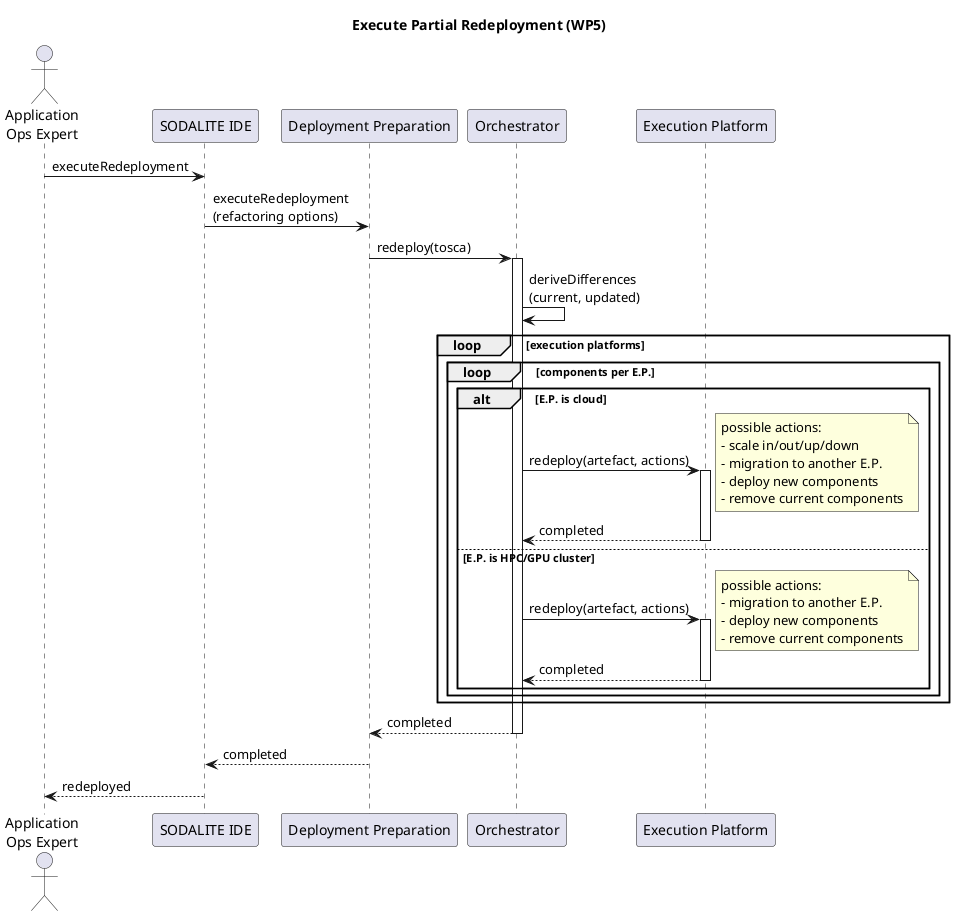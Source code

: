 @startuml

title Execute Partial Redeployment (WP5)

actor "Application\nOps Expert" as ops
participant  "SODALITE IDE" as ide
participant  "Deployment Preparation" as dp
participant  Orchestrator as orch
participant "Execution Platform" as res

ops->ide: executeRedeployment
ide->dp: executeRedeployment \n(refactoring options)
dp->orch: redeploy(tosca)

activate orch
orch->orch: deriveDifferences \n(current, updated)
loop execution platforms
  loop components per E.P.
    alt E.P. is cloud
      orch->res: redeploy(artefact, actions)
      activate res
      note right
        possible actions:
        - scale in/out/up/down
        - migration to another E.P.
        - deploy new components
        - remove current components
      end note
      orch<--res: completed
      deactivate res

    else E.P. is HPC/GPU cluster
      orch->res: redeploy(artefact, actions)
      activate res
      note right
        possible actions:
        - migration to another E.P.
        - deploy new components
        - remove current components
      end note
      orch<--res: completed
      deactivate res
    end
  end
end

dp<--orch: completed
deactivate orch

ide<--dp: completed
ops<--ide: redeployed

@enduml
